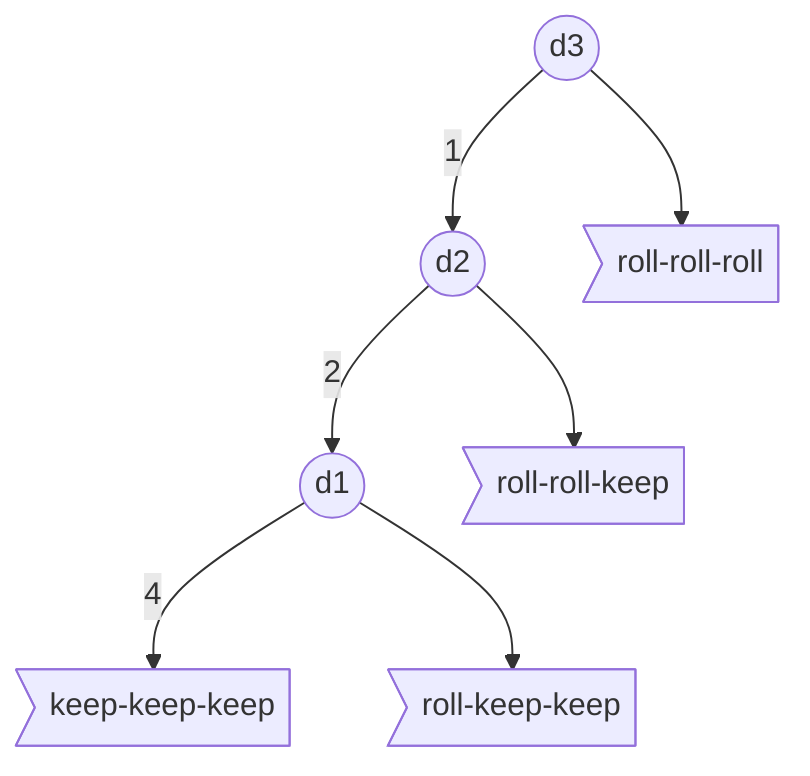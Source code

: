 graph TD;
    d31((d3)) -- 1 --> d21((d2));
    d31 --> actElse>roll-roll-roll];
    d21 -- 2 --> d11((d1));
    d11 -- 4 --> act421>keep-keep-keep];
    d11 --> actx21>roll-keep-keep];
    d21 --> actx22>roll-roll-keep];